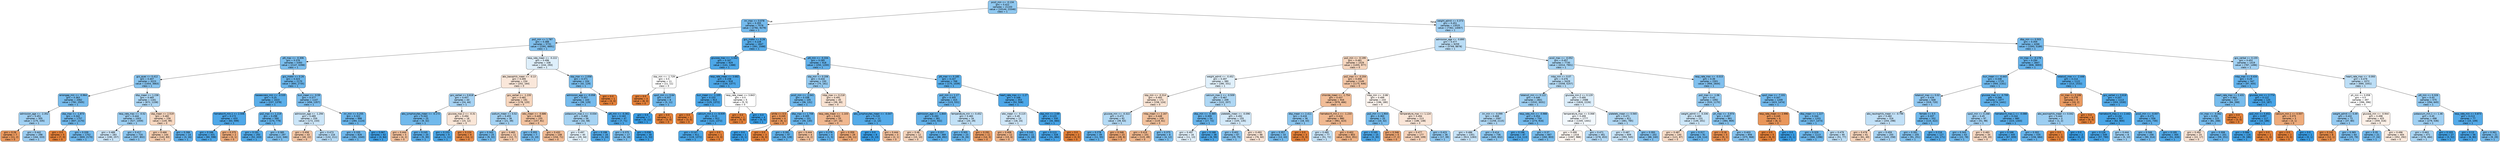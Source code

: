 digraph Tree {
node [shape=box, style="filled, rounded", color="black", fontname="helvetica"] ;
edge [fontname="helvetica"] ;
0 [label="pco2_min <= -0.134\ngini = 0.422\nsamples = 21103\nvalue = [10144, 23346]\nclass = 1", fillcolor="#8fc8f0"] ;
1 [label="inr_max <= 0.078\ngini = 0.355\nsamples = 7578\nvalue = [2782, 9279]\nclass = 1", fillcolor="#74baed"] ;
0 -> 1 [labeldistance=2.5, labelangle=45, headlabel="True"] ;
2 [label="po2_min <= 1.787\ngini = 0.388\nsamples = 5731\nvalue = [2391, 6691]\nclass = 1", fillcolor="#80c0ee"] ;
1 -> 2 ;
3 [label="ptt_max <= -0.306\ngini = 0.376\nsamples = 5393\nvalue = [2147, 6398]\nclass = 1", fillcolor="#7bbeee"] ;
2 -> 3 ;
4 [label="gcs_eyes <= 0.412\ngini = 0.407\nsamples = 3223\nvalue = [1454, 3663]\nclass = 1", fillcolor="#88c4ef"] ;
3 -> 4 ;
5 [label="aniongap_min <= -0.964\ngini = 0.363\nsamples = 2062\nvalue = [782, 2505]\nclass = 1", fillcolor="#77bced"] ;
4 -> 5 ;
6 [label="admission_age <= -2.352\ngini = 0.451\nsamples = 305\nvalue = [175, 335]\nclass = 1", fillcolor="#a0d0f3"] ;
5 -> 6 ;
7 [label="gini = 0.26\nsamples = 7\nvalue = [11, 2]\nclass = 0", fillcolor="#ea985d"] ;
6 -> 7 ;
8 [label="gini = 0.442\nsamples = 298\nvalue = [164, 333]\nclass = 1", fillcolor="#9bcdf2"] ;
6 -> 8 ;
9 [label="sbp_max <= -1.873\ngini = 0.342\nsamples = 1757\nvalue = [607, 2170]\nclass = 1", fillcolor="#70b8ec"] ;
5 -> 9 ;
10 [label="gini = 0.0\nsamples = 5\nvalue = [7, 0]\nclass = 0", fillcolor="#e58139"] ;
9 -> 10 ;
11 [label="gini = 0.339\nsamples = 1752\nvalue = [600, 2170]\nclass = 1", fillcolor="#70b8ec"] ;
9 -> 11 ;
12 [label="dbp_mean <= 1.236\ngini = 0.465\nsamples = 1161\nvalue = [672, 1158]\nclass = 1", fillcolor="#acd6f4"] ;
4 -> 12 ;
13 [label="resp_rate_max <= -0.52\ngini = 0.444\nsamples = 1003\nvalue = [527, 1059]\nclass = 1", fillcolor="#9ccef2"] ;
12 -> 13 ;
14 [label="gini = 0.489\nsamples = 283\nvalue = [190, 257]\nclass = 1", fillcolor="#cbe5f8"] ;
13 -> 14 ;
15 [label="gini = 0.417\nsamples = 720\nvalue = [337, 802]\nclass = 1", fillcolor="#8cc6f0"] ;
13 -> 15 ;
16 [label="sbp_mean <= 2.519\ngini = 0.482\nsamples = 158\nvalue = [145, 99]\nclass = 0", fillcolor="#f7d7c0"] ;
12 -> 16 ;
17 [label="gini = 0.466\nsamples = 144\nvalue = [142, 83]\nclass = 0", fillcolor="#f4cbad"] ;
16 -> 17 ;
18 [label="gini = 0.266\nsamples = 14\nvalue = [3, 16]\nclass = 1", fillcolor="#5eafea"] ;
16 -> 18 ;
19 [label="gcs_motor <= 0.26\ngini = 0.323\nsamples = 2170\nvalue = [693, 2735]\nclass = 1", fillcolor="#6bb6ec"] ;
3 -> 19 ;
20 [label="baseexcess_min <= -0.535\ngini = 0.25\nsamples = 1023\nvalue = [237, 1378]\nclass = 1", fillcolor="#5baee9"] ;
19 -> 20 ;
21 [label="hematocrit_min.1 <= 2.506\ngini = 0.172\nsamples = 433\nvalue = [63, 599]\nclass = 1", fillcolor="#4ea7e8"] ;
20 -> 21 ;
22 [label="gini = 0.166\nsamples = 431\nvalue = [60, 598]\nclass = 1", fillcolor="#4da7e8"] ;
21 -> 22 ;
23 [label="gini = 0.375\nsamples = 2\nvalue = [3, 1]\nclass = 0", fillcolor="#eeab7b"] ;
21 -> 23 ;
24 [label="po2_max <= 1.219\ngini = 0.298\nsamples = 590\nvalue = [174, 779]\nclass = 1", fillcolor="#65b3eb"] ;
20 -> 24 ;
25 [label="gini = 0.191\nsamples = 293\nvalue = [52, 433]\nclass = 1", fillcolor="#51a9e8"] ;
24 -> 25 ;
26 [label="gini = 0.385\nsamples = 297\nvalue = [122, 346]\nclass = 1", fillcolor="#7fc0ee"] ;
24 -> 26 ;
27 [label="bun_mean <= -0.59\ngini = 0.377\nsamples = 1147\nvalue = [456, 1357]\nclass = 1", fillcolor="#7cbeee"] ;
19 -> 27 ;
28 [label="admission_age <= -1.294\ngini = 0.489\nsamples = 259\nvalue = [172, 233]\nclass = 1", fillcolor="#cbe5f8"] ;
27 -> 28 ;
29 [label="gini = 0.458\nsamples = 43\nvalue = [40, 22]\nclass = 0", fillcolor="#f3c6a6"] ;
28 -> 29 ;
30 [label="gini = 0.473\nsamples = 216\nvalue = [132, 211]\nclass = 1", fillcolor="#b5daf5"] ;
28 -> 30 ;
31 [label="inr_min <= 0.255\ngini = 0.322\nsamples = 888\nvalue = [284, 1124]\nclass = 1", fillcolor="#6bb6ec"] ;
27 -> 31 ;
32 [label="gini = 0.335\nsamples = 826\nvalue = [281, 1040]\nclass = 1", fillcolor="#6eb7ec"] ;
31 -> 32 ;
33 [label="gini = 0.067\nsamples = 62\nvalue = [3, 84]\nclass = 1", fillcolor="#40a0e6"] ;
31 -> 33 ;
34 [label="resp_rate_mean <= -0.222\ngini = 0.496\nsamples = 338\nvalue = [244, 293]\nclass = 1", fillcolor="#deeffb"] ;
2 -> 34 ;
35 [label="abs_basophils_mean <= -0.13\ngini = 0.495\nsamples = 234\nvalue = [202, 164]\nclass = 0", fillcolor="#fae7da"] ;
34 -> 35 ;
36 [label="gcs_verbal <= 0.618\ngini = 0.457\nsamples = 43\nvalue = [24, 44]\nclass = 1", fillcolor="#a5d2f3"] ;
35 -> 36 ;
37 [label="abs_lymphocytes_mean <= -0.172\ngini = 0.343\nsamples = 25\nvalue = [9, 32]\nclass = 1", fillcolor="#71b9ec"] ;
36 -> 37 ;
38 [label="gini = 0.444\nsamples = 5\nvalue = [4, 2]\nclass = 0", fillcolor="#f2c09c"] ;
37 -> 38 ;
39 [label="gini = 0.245\nsamples = 20\nvalue = [5, 30]\nclass = 1", fillcolor="#5aade9"] ;
37 -> 39 ;
40 [label="glucose_max.2 <= -0.31\ngini = 0.494\nsamples = 18\nvalue = [15, 12]\nclass = 0", fillcolor="#fae6d7"] ;
36 -> 40 ;
41 [label="gini = 0.153\nsamples = 9\nvalue = [1, 11]\nclass = 1", fillcolor="#4ba6e7"] ;
40 -> 41 ;
42 [label="gini = 0.124\nsamples = 9\nvalue = [14, 1]\nclass = 0", fillcolor="#e78a47"] ;
40 -> 42 ;
43 [label="gcs_verbal <= -1.235\ngini = 0.481\nsamples = 191\nvalue = [178, 120]\nclass = 0", fillcolor="#f7d6be"] ;
35 -> 43 ;
44 [label="sodium_mean <= 0.52\ngini = 0.455\nsamples = 36\nvalue = [21, 39]\nclass = 1", fillcolor="#a4d2f3"] ;
43 -> 44 ;
45 [label="gini = 0.343\nsamples = 25\nvalue = [9, 32]\nclass = 1", fillcolor="#71b9ec"] ;
44 -> 45 ;
46 [label="gini = 0.465\nsamples = 11\nvalue = [12, 7]\nclass = 0", fillcolor="#f4caac"] ;
44 -> 46 ;
47 [label="wbc_mean <= -0.686\ngini = 0.449\nsamples = 155\nvalue = [157, 81]\nclass = 0", fillcolor="#f2c29f"] ;
43 -> 47 ;
48 [label="gini = 0.355\nsamples = 7\nvalue = [3, 10]\nclass = 1", fillcolor="#74baed"] ;
47 -> 48 ;
49 [label="gini = 0.432\nsamples = 148\nvalue = [154, 71]\nclass = 0", fillcolor="#f1bb94"] ;
47 -> 49 ;
50 [label="sbp_max <= 2.058\ngini = 0.371\nsamples = 104\nvalue = [42, 129]\nclass = 1", fillcolor="#79bded"] ;
34 -> 50 ;
51 [label="admission_age <= -0.058\ngini = 0.357\nsamples = 103\nvalue = [39, 129]\nclass = 1", fillcolor="#75bbed"] ;
50 -> 51 ;
52 [label="potassium_max.1 <= -0.034\ngini = 0.458\nsamples = 56\nvalue = [32, 58]\nclass = 1", fillcolor="#a6d3f3"] ;
51 -> 52 ;
53 [label="gini = 0.497\nsamples = 40\nvalue = [29, 34]\nclass = 1", fillcolor="#e2f1fb"] ;
52 -> 53 ;
54 [label="gini = 0.198\nsamples = 16\nvalue = [3, 24]\nclass = 1", fillcolor="#52a9e8"] ;
52 -> 54 ;
55 [label="ptt_min <= -0.361\ngini = 0.163\nsamples = 47\nvalue = [7, 71]\nclass = 1", fillcolor="#4da7e8"] ;
51 -> 55 ;
56 [label="gini = 0.375\nsamples = 17\nvalue = [6, 18]\nclass = 1", fillcolor="#7bbeee"] ;
55 -> 56 ;
57 [label="gini = 0.036\nsamples = 30\nvalue = [1, 53]\nclass = 1", fillcolor="#3d9fe5"] ;
55 -> 57 ;
58 [label="gini = 0.0\nsamples = 1\nvalue = [3, 0]\nclass = 0", fillcolor="#e58139"] ;
50 -> 58 ;
59 [label="gcs_motor <= 0.26\ngini = 0.228\nsamples = 1847\nvalue = [391, 2588]\nclass = 1", fillcolor="#57ace9"] ;
1 -> 59 ;
60 [label="glucose_max <= -1.042\ngini = 0.167\nsamples = 929\nvalue = [141, 1388]\nclass = 1", fillcolor="#4da7e8"] ;
59 -> 60 ;
61 [label="sbp_min <= -1.729\ngini = 0.5\nsamples = 11\nvalue = [11, 11]\nclass = 0", fillcolor="#ffffff"] ;
60 -> 61 ;
62 [label="gini = 0.0\nsamples = 3\nvalue = [8, 0]\nclass = 0", fillcolor="#e58139"] ;
61 -> 62 ;
63 [label="spo2_min <= 0.64\ngini = 0.337\nsamples = 8\nvalue = [3, 11]\nclass = 1", fillcolor="#6fb8ec"] ;
61 -> 63 ;
64 [label="gini = 0.0\nsamples = 7\nvalue = [0, 11]\nclass = 1", fillcolor="#399de5"] ;
63 -> 64 ;
65 [label="gini = 0.0\nsamples = 1\nvalue = [3, 0]\nclass = 0", fillcolor="#e58139"] ;
63 -> 65 ;
66 [label="resp_rate_mean <= 3.682\ngini = 0.158\nsamples = 918\nvalue = [130, 1377]\nclass = 1", fillcolor="#4ca6e7"] ;
60 -> 66 ;
67 [label="bun_mean <= -1.105\ngini = 0.153\nsamples = 913\nvalue = [125, 1372]\nclass = 1", fillcolor="#4ba6e7"] ;
66 -> 67 ;
68 [label="gini = 0.0\nsamples = 1\nvalue = [3, 0]\nclass = 0", fillcolor="#e58139"] ;
67 -> 68 ;
69 [label="calcium_min.1 <= 8.939\ngini = 0.15\nsamples = 912\nvalue = [122, 1372]\nclass = 1", fillcolor="#4ba6e7"] ;
67 -> 69 ;
70 [label="gini = 0.147\nsamples = 911\nvalue = [119, 1372]\nclass = 1", fillcolor="#4aa6e7"] ;
69 -> 70 ;
71 [label="gini = 0.0\nsamples = 1\nvalue = [3, 0]\nclass = 0", fillcolor="#e58139"] ;
69 -> 71 ;
72 [label="resp_rate_mean <= 3.843\ngini = 0.5\nsamples = 5\nvalue = [5, 5]\nclass = 0", fillcolor="#ffffff"] ;
66 -> 72 ;
73 [label="gini = 0.0\nsamples = 1\nvalue = [5, 0]\nclass = 0", fillcolor="#e58139"] ;
72 -> 73 ;
74 [label="gini = 0.0\nsamples = 4\nvalue = [0, 5]\nclass = 1", fillcolor="#399de5"] ;
72 -> 74 ;
75 [label="ptt_min <= -0.334\ngini = 0.285\nsamples = 918\nvalue = [250, 1200]\nclass = 1", fillcolor="#62b1ea"] ;
59 -> 75 ;
76 [label="sbp_min <= 0.206\ngini = 0.434\nsamples = 150\nvalue = [75, 161]\nclass = 1", fillcolor="#95cbf1"] ;
75 -> 76 ;
77 [label="pco2_min <= -2.041\ngini = 0.338\nsamples = 105\nvalue = [36, 131]\nclass = 1", fillcolor="#6fb8ec"] ;
76 -> 77 ;
78 [label="white <= 0.5\ngini = 0.245\nsamples = 4\nvalue = [6, 1]\nclass = 0", fillcolor="#e9965a"] ;
77 -> 78 ;
79 [label="gini = 0.0\nsamples = 1\nvalue = [0, 1]\nclass = 1", fillcolor="#399de5"] ;
78 -> 79 ;
80 [label="gini = 0.0\nsamples = 3\nvalue = [6, 0]\nclass = 0", fillcolor="#e58139"] ;
78 -> 80 ;
81 [label="dbp_max <= 1.708\ngini = 0.305\nsamples = 101\nvalue = [30, 130]\nclass = 1", fillcolor="#67b4eb"] ;
77 -> 81 ;
82 [label="gini = 0.281\nsamples = 97\nvalue = [26, 128]\nclass = 1", fillcolor="#61b1ea"] ;
81 -> 82 ;
83 [label="gini = 0.444\nsamples = 4\nvalue = [4, 2]\nclass = 0", fillcolor="#f2c09c"] ;
81 -> 83 ;
84 [label="mbp_max <= 0.218\ngini = 0.491\nsamples = 45\nvalue = [39, 30]\nclass = 0", fillcolor="#f9e2d1"] ;
76 -> 84 ;
85 [label="resp_rate_mean <= -1.103\ngini = 0.422\nsamples = 33\nvalue = [37, 16]\nclass = 0", fillcolor="#f0b78f"] ;
84 -> 85 ;
86 [label="gini = 0.278\nsamples = 4\nvalue = [1, 5]\nclass = 1", fillcolor="#61b1ea"] ;
85 -> 86 ;
87 [label="gini = 0.359\nsamples = 29\nvalue = [36, 11]\nclass = 0", fillcolor="#eda876"] ;
85 -> 87 ;
88 [label="abs_lymphocytes_mean <= -0.047\ngini = 0.219\nsamples = 12\nvalue = [2, 14]\nclass = 1", fillcolor="#55abe9"] ;
84 -> 88 ;
89 [label="gini = 0.0\nsamples = 9\nvalue = [0, 13]\nclass = 1", fillcolor="#399de5"] ;
88 -> 89 ;
90 [label="gini = 0.444\nsamples = 3\nvalue = [2, 1]\nclass = 0", fillcolor="#f2c09c"] ;
88 -> 90 ;
91 [label="ptt_max <= 0.185\ngini = 0.247\nsamples = 768\nvalue = [175, 1039]\nclass = 1", fillcolor="#5aaee9"] ;
75 -> 91 ;
92 [label="po2_min <= 1.17\ngini = 0.305\nsamples = 415\nvalue = [123, 531]\nclass = 1", fillcolor="#67b4eb"] ;
91 -> 92 ;
93 [label="admission_age <= -1.844\ngini = 0.283\nsamples = 381\nvalue = [103, 502]\nclass = 1", fillcolor="#62b1ea"] ;
92 -> 93 ;
94 [label="gini = 0.48\nsamples = 12\nvalue = [15, 10]\nclass = 0", fillcolor="#f6d5bd"] ;
93 -> 94 ;
95 [label="gini = 0.257\nsamples = 369\nvalue = [88, 492]\nclass = 1", fillcolor="#5cafea"] ;
93 -> 95 ;
96 [label="temperature_min <= 0.452\ngini = 0.483\nsamples = 34\nvalue = [20, 29]\nclass = 1", fillcolor="#c2e1f7"] ;
92 -> 96 ;
97 [label="gini = 0.305\nsamples = 23\nvalue = [6, 26]\nclass = 1", fillcolor="#67b4eb"] ;
96 -> 97 ;
98 [label="gini = 0.291\nsamples = 11\nvalue = [14, 3]\nclass = 0", fillcolor="#eb9c63"] ;
96 -> 98 ;
99 [label="heart_rate_max <= -1.27\ngini = 0.168\nsamples = 353\nvalue = [52, 508]\nclass = 1", fillcolor="#4da7e8"] ;
91 -> 99 ;
100 [label="wbc_mean <= -0.115\ngini = 0.49\nsamples = 23\nvalue = [18, 24]\nclass = 1", fillcolor="#cee6f8"] ;
99 -> 100 ;
101 [label="gini = 0.408\nsamples = 12\nvalue = [15, 6]\nclass = 0", fillcolor="#efb388"] ;
100 -> 101 ;
102 [label="gini = 0.245\nsamples = 11\nvalue = [3, 18]\nclass = 1", fillcolor="#5aade9"] ;
100 -> 102 ;
103 [label="sbp_min <= 2.69\ngini = 0.123\nsamples = 330\nvalue = [34, 484]\nclass = 1", fillcolor="#47a4e7"] ;
99 -> 103 ;
104 [label="gini = 0.113\nsamples = 328\nvalue = [31, 484]\nclass = 1", fillcolor="#46a3e7"] ;
103 -> 104 ;
105 [label="gini = 0.0\nsamples = 2\nvalue = [3, 0]\nclass = 0", fillcolor="#e58139"] ;
103 -> 105 ;
106 [label="weight_admit <= 0.373\ngini = 0.451\nsamples = 13525\nvalue = [7362, 14067]\nclass = 1", fillcolor="#a1d0f3"] ;
0 -> 106 [labeldistance=2.5, labelangle=-45, headlabel="False"] ;
107 [label="admission_age <= -0.895\ngini = 0.477\nsamples = 9259\nvalue = [5769, 8878]\nclass = 1", fillcolor="#baddf6"] ;
106 -> 107 ;
108 [label="po2_min <= -0.199\ngini = 0.481\nsamples = 1529\nvalue = [1455, 977]\nclass = 0", fillcolor="#f6d6be"] ;
107 -> 108 ;
109 [label="weight_admit <= -0.452\ngini = 0.497\nsamples = 380\nvalue = [280, 331]\nclass = 1", fillcolor="#e0f0fb"] ;
108 -> 109 ;
110 [label="sbp_min <= -0.314\ngini = 0.493\nsamples = 171\nvalue = [158, 124]\nclass = 0", fillcolor="#f9e4d4"] ;
109 -> 110 ;
111 [label="glucose_min <= -0.322\ngini = 0.472\nsamples = 62\nvalue = [39, 63]\nclass = 1", fillcolor="#b4daf5"] ;
110 -> 111 ;
112 [label="gini = 0.278\nsamples = 39\nvalue = [11, 55]\nclass = 1", fillcolor="#61b1ea"] ;
111 -> 112 ;
113 [label="gini = 0.346\nsamples = 23\nvalue = [28, 8]\nclass = 0", fillcolor="#eca572"] ;
111 -> 113 ;
114 [label="mbp_mean <= 2.167\ngini = 0.448\nsamples = 109\nvalue = [119, 61]\nclass = 0", fillcolor="#f2c29e"] ;
110 -> 114 ;
115 [label="gini = 0.419\nsamples = 101\nvalue = [115, 49]\nclass = 0", fillcolor="#f0b78d"] ;
114 -> 115 ;
116 [label="gini = 0.375\nsamples = 8\nvalue = [4, 12]\nclass = 1", fillcolor="#7bbeee"] ;
114 -> 116 ;
117 [label="calcium_max.1 <= -0.509\ngini = 0.467\nsamples = 209\nvalue = [122, 207]\nclass = 1", fillcolor="#aed7f4"] ;
109 -> 117 ;
118 [label="dbp_min <= -0.365\ngini = 0.309\nsamples = 54\nvalue = [17, 72]\nclass = 1", fillcolor="#68b4eb"] ;
117 -> 118 ;
119 [label="gini = 0.497\nsamples = 16\nvalue = [11, 13]\nclass = 1", fillcolor="#e1f0fb"] ;
118 -> 119 ;
120 [label="gini = 0.168\nsamples = 38\nvalue = [6, 59]\nclass = 1", fillcolor="#4da7e8"] ;
118 -> 120 ;
121 [label="platelets_mean <= -0.096\ngini = 0.492\nsamples = 155\nvalue = [105, 135]\nclass = 1", fillcolor="#d3e9f9"] ;
117 -> 121 ;
122 [label="gini = 0.402\nsamples = 67\nvalue = [29, 75]\nclass = 1", fillcolor="#86c3ef"] ;
121 -> 122 ;
123 [label="gini = 0.493\nsamples = 88\nvalue = [76, 60]\nclass = 0", fillcolor="#fae4d5"] ;
121 -> 123 ;
124 [label="po2_max <= -0.204\ngini = 0.458\nsamples = 1149\nvalue = [1175, 646]\nclass = 0", fillcolor="#f3c6a6"] ;
108 -> 124 ;
125 [label="chloride_mean <= -1.754\ngini = 0.437\nsamples = 916\nvalue = [979, 466]\nclass = 0", fillcolor="#f1bd97"] ;
124 -> 125 ;
126 [label="dbp_mean <= 2.411\ngini = 0.416\nsamples = 36\nvalue = [18, 43]\nclass = 1", fillcolor="#8cc6f0"] ;
125 -> 126 ;
127 [label="gini = 0.357\nsamples = 33\nvalue = [13, 43]\nclass = 1", fillcolor="#75bbed"] ;
126 -> 127 ;
128 [label="gini = 0.0\nsamples = 3\nvalue = [5, 0]\nclass = 0", fillcolor="#e58139"] ;
126 -> 128 ;
129 [label="hematocrit_min.1 <= -1.233\ngini = 0.424\nsamples = 880\nvalue = [961, 423]\nclass = 0", fillcolor="#f0b890"] ;
125 -> 129 ;
130 [label="gini = 0.485\nsamples = 77\nvalue = [51, 72]\nclass = 1", fillcolor="#c5e2f7"] ;
129 -> 130 ;
131 [label="gini = 0.402\nsamples = 803\nvalue = [910, 351]\nclass = 0", fillcolor="#efb285"] ;
129 -> 131 ;
132 [label="mbp_min <= -0.86\ngini = 0.499\nsamples = 233\nvalue = [196, 180]\nclass = 0", fillcolor="#fdf5ef"] ;
124 -> 132 ;
133 [label="po2_min <= 1.904\ngini = 0.363\nsamples = 20\nvalue = [10, 32]\nclass = 1", fillcolor="#77bced"] ;
132 -> 133 ;
134 [label="gini = 0.165\nsamples = 15\nvalue = [3, 30]\nclass = 1", fillcolor="#4da7e8"] ;
133 -> 134 ;
135 [label="gini = 0.346\nsamples = 5\nvalue = [7, 2]\nclass = 0", fillcolor="#eca572"] ;
133 -> 135 ;
136 [label="temperature_max <= 1.124\ngini = 0.494\nsamples = 213\nvalue = [186, 148]\nclass = 0", fillcolor="#fae5d7"] ;
132 -> 136 ;
137 [label="gini = 0.477\nsamples = 177\nvalue = [169, 109]\nclass = 0", fillcolor="#f6d2b9"] ;
136 -> 137 ;
138 [label="gini = 0.423\nsamples = 36\nvalue = [17, 39]\nclass = 1", fillcolor="#8fc8f0"] ;
136 -> 138 ;
139 [label="pco2_max <= -0.052\ngini = 0.457\nsamples = 7730\nvalue = [4314, 7901]\nclass = 1", fillcolor="#a5d3f3"] ;
107 -> 139 ;
140 [label="mbp_min <= 0.07\ngini = 0.476\nsamples = 5429\nvalue = [3358, 5257]\nclass = 1", fillcolor="#b7dcf6"] ;
139 -> 140 ;
141 [label="totalco2_min <= 0.122\ngini = 0.446\nsamples = 2841\nvalue = [1532, 3031]\nclass = 1", fillcolor="#9dcff2"] ;
140 -> 141 ;
142 [label="inr_min <= -0.099\ngini = 0.468\nsamples = 2087\nvalue = [1258, 2115]\nclass = 1", fillcolor="#afd7f4"] ;
141 -> 142 ;
143 [label="gini = 0.486\nsamples = 1351\nvalue = [913, 1283]\nclass = 1", fillcolor="#c6e3f8"] ;
142 -> 143 ;
144 [label="gini = 0.414\nsamples = 736\nvalue = [345, 832]\nclass = 1", fillcolor="#8bc6f0"] ;
142 -> 144 ;
145 [label="resp_rate_min <= -0.988\ngini = 0.354\nsamples = 754\nvalue = [274, 916]\nclass = 1", fillcolor="#74baed"] ;
141 -> 145 ;
146 [label="gini = 0.196\nsamples = 87\nvalue = [14, 113]\nclass = 1", fillcolor="#52a9e8"] ;
145 -> 146 ;
147 [label="gini = 0.37\nsamples = 667\nvalue = [260, 803]\nclass = 1", fillcolor="#79bded"] ;
145 -> 147 ;
148 [label="glucose_min.2 <= 0.129\ngini = 0.495\nsamples = 2588\nvalue = [1826, 2226]\nclass = 1", fillcolor="#dbedfa"] ;
140 -> 148 ;
149 [label="temperature_max <= 0.068\ngini = 0.499\nsamples = 1777\nvalue = [1345, 1441]\nclass = 1", fillcolor="#f2f8fd"] ;
148 -> 149 ;
150 [label="gini = 0.499\nsamples = 1316\nvalue = [1067, 988]\nclass = 0", fillcolor="#fdf6f0"] ;
149 -> 150 ;
151 [label="gini = 0.471\nsamples = 461\nvalue = [278, 453]\nclass = 1", fillcolor="#b3d9f5"] ;
149 -> 151 ;
152 [label="platelets_mean <= 0.565\ngini = 0.471\nsamples = 811\nvalue = [481, 785]\nclass = 1", fillcolor="#b2d9f5"] ;
148 -> 152 ;
153 [label="gini = 0.487\nsamples = 609\nvalue = [393, 545]\nclass = 1", fillcolor="#c8e4f8"] ;
152 -> 153 ;
154 [label="gini = 0.393\nsamples = 202\nvalue = [88, 240]\nclass = 1", fillcolor="#82c1ef"] ;
152 -> 154 ;
155 [label="resp_rate_max <= -0.015\ngini = 0.39\nsamples = 2301\nvalue = [956, 2644]\nclass = 1", fillcolor="#81c0ee"] ;
139 -> 155 ;
156 [label="po2_max <= -1.06\ngini = 0.43\nsamples = 1092\nvalue = [533, 1170]\nclass = 1", fillcolor="#93caf1"] ;
155 -> 156 ;
157 [label="weight_admit <= -0.336\ngini = 0.489\nsamples = 231\nvalue = [149, 201]\nclass = 1", fillcolor="#cce6f8"] ;
156 -> 157 ;
158 [label="gini = 0.487\nsamples = 140\nvalue = [121, 87]\nclass = 0", fillcolor="#f8dcc7"] ;
157 -> 158 ;
159 [label="gini = 0.317\nsamples = 91\nvalue = [28, 114]\nclass = 1", fillcolor="#6ab5eb"] ;
157 -> 159 ;
160 [label="ph_max <= -3.974\ngini = 0.407\nsamples = 861\nvalue = [384, 969]\nclass = 1", fillcolor="#87c4ef"] ;
156 -> 160 ;
161 [label="gini = 0.18\nsamples = 5\nvalue = [9, 1]\nclass = 0", fillcolor="#e88f4f"] ;
160 -> 161 ;
162 [label="gini = 0.403\nsamples = 856\nvalue = [375, 968]\nclass = 1", fillcolor="#86c3ef"] ;
160 -> 162 ;
163 [label="spo2_max <= -7.331\ngini = 0.347\nsamples = 1209\nvalue = [423, 1474]\nclass = 1", fillcolor="#72b9ec"] ;
155 -> 163 ;
164 [label="resp_rate_mean <= 2.996\ngini = 0.245\nsamples = 6\nvalue = [6, 1]\nclass = 0", fillcolor="#e9965a"] ;
163 -> 164 ;
165 [label="gini = 0.0\nsamples = 5\nvalue = [6, 0]\nclass = 0", fillcolor="#e58139"] ;
164 -> 165 ;
166 [label="gini = 0.0\nsamples = 1\nvalue = [0, 1]\nclass = 1", fillcolor="#399de5"] ;
164 -> 166 ;
167 [label="dbp_mean <= 1.227\ngini = 0.344\nsamples = 1203\nvalue = [417, 1473]\nclass = 1", fillcolor="#71b9ec"] ;
163 -> 167 ;
168 [label="gini = 0.329\nsamples = 1113\nvalue = [366, 1396]\nclass = 1", fillcolor="#6db7ec"] ;
167 -> 168 ;
169 [label="gini = 0.479\nsamples = 90\nvalue = [51, 77]\nclass = 1", fillcolor="#bcdef6"] ;
167 -> 169 ;
170 [label="dbp_min <= 0.503\ngini = 0.359\nsamples = 4266\nvalue = [1593, 5189]\nclass = 1", fillcolor="#76bbed"] ;
106 -> 170 ;
171 [label="inr_max <= -0.178\ngini = 0.294\nsamples = 2847\nvalue = [806, 3693]\nclass = 1", fillcolor="#64b2eb"] ;
170 -> 171 ;
172 [label="bun_mean <= -0.443\ngini = 0.338\nsamples = 1725\nvalue = [593, 2161]\nclass = 1", fillcolor="#6fb8ec"] ;
171 -> 172 ;
173 [label="totalco2_max <= 0.02\ngini = 0.426\nsamples = 648\nvalue = [319, 720]\nclass = 1", fillcolor="#91c8f1"] ;
172 -> 173 ;
174 [label="abs_neutrophils_mean <= -0.796\ngini = 0.482\nsamples = 316\nvalue = [204, 298]\nclass = 1", fillcolor="#c1e0f7"] ;
173 -> 174 ;
175 [label="gini = 0.478\nsamples = 61\nvalue = [61, 40]\nclass = 0", fillcolor="#f6d4bb"] ;
174 -> 175 ;
176 [label="gini = 0.459\nsamples = 255\nvalue = [143, 258]\nclass = 1", fillcolor="#a7d3f3"] ;
174 -> 176 ;
177 [label="female <= 0.5\ngini = 0.337\nsamples = 332\nvalue = [115, 422]\nclass = 1", fillcolor="#6fb8ec"] ;
173 -> 177 ;
178 [label="gini = 0.391\nsamples = 205\nvalue = [91, 251]\nclass = 1", fillcolor="#81c1ee"] ;
177 -> 178 ;
179 [label="gini = 0.216\nsamples = 127\nvalue = [24, 171]\nclass = 1", fillcolor="#55abe9"] ;
177 -> 179 ;
180 [label="glucose_max <= -0.799\ngini = 0.268\nsamples = 1077\nvalue = [274, 1441]\nclass = 1", fillcolor="#5fb0ea"] ;
172 -> 180 ;
181 [label="spo2_min <= 0.268\ngini = 0.45\nsamples = 97\nvalue = [51, 98]\nclass = 1", fillcolor="#a0d0f3"] ;
180 -> 181 ;
182 [label="gini = 0.343\nsamples = 63\nvalue = [22, 78]\nclass = 1", fillcolor="#71b9ec"] ;
181 -> 182 ;
183 [label="gini = 0.483\nsamples = 34\nvalue = [29, 20]\nclass = 0", fillcolor="#f7d8c2"] ;
181 -> 183 ;
184 [label="hematocrit_max.1 <= -0.088\ngini = 0.244\nsamples = 980\nvalue = [223, 1343]\nclass = 1", fillcolor="#5aade9"] ;
180 -> 184 ;
185 [label="gini = 0.168\nsamples = 445\nvalue = [67, 659]\nclass = 1", fillcolor="#4da7e8"] ;
184 -> 185 ;
186 [label="gini = 0.302\nsamples = 535\nvalue = [156, 684]\nclass = 1", fillcolor="#66b3eb"] ;
184 -> 186 ;
187 [label="totalco2_max <= -2.446\ngini = 0.214\nsamples = 1122\nvalue = [213, 1532]\nclass = 1", fillcolor="#55abe9"] ;
171 -> 187 ;
188 [label="inr_max <= 0.106\ngini = 0.278\nsamples = 9\nvalue = [10, 2]\nclass = 0", fillcolor="#ea9a61"] ;
187 -> 188 ;
189 [label="abs_eosinophils_mean <= 0.042\ngini = 0.444\nsamples = 3\nvalue = [1, 2]\nclass = 1", fillcolor="#9ccef2"] ;
188 -> 189 ;
190 [label="gini = 0.0\nsamples = 1\nvalue = [1, 0]\nclass = 0", fillcolor="#e58139"] ;
189 -> 190 ;
191 [label="gini = 0.0\nsamples = 2\nvalue = [0, 2]\nclass = 1", fillcolor="#399de5"] ;
189 -> 191 ;
192 [label="gini = 0.0\nsamples = 6\nvalue = [9, 0]\nclass = 0", fillcolor="#e58139"] ;
188 -> 192 ;
193 [label="gcs_verbal <= 0.618\ngini = 0.207\nsamples = 1113\nvalue = [203, 1530]\nclass = 1", fillcolor="#53aae8"] ;
187 -> 193 ;
194 [label="hematocrit_max.1 <= 2.442\ngini = 0.134\nsamples = 557\nvalue = [62, 800]\nclass = 1", fillcolor="#48a5e7"] ;
193 -> 194 ;
195 [label="gini = 0.126\nsamples = 549\nvalue = [57, 790]\nclass = 1", fillcolor="#47a4e7"] ;
194 -> 195 ;
196 [label="gini = 0.444\nsamples = 8\nvalue = [5, 10]\nclass = 1", fillcolor="#9ccef2"] ;
194 -> 196 ;
197 [label="pco2_min <= -0.007\ngini = 0.271\nsamples = 556\nvalue = [141, 730]\nclass = 1", fillcolor="#5fb0ea"] ;
193 -> 197 ;
198 [label="gini = 0.346\nsamples = 256\nvalue = [90, 314]\nclass = 1", fillcolor="#72b9ec"] ;
197 -> 198 ;
199 [label="gini = 0.195\nsamples = 300\nvalue = [51, 416]\nclass = 1", fillcolor="#51a9e8"] ;
197 -> 199 ;
200 [label="gcs_verbal <= 0.155\ngini = 0.452\nsamples = 1419\nvalue = [787, 1496]\nclass = 1", fillcolor="#a1d1f3"] ;
170 -> 200 ;
201 [label="mbp_max <= 0.434\ngini = 0.29\nsamples = 347\nvalue = [97, 455]\nclass = 1", fillcolor="#63b2eb"] ;
200 -> 201 ;
202 [label="heart_rate_max <= 2.431\ngini = 0.363\nsamples = 227\nvalue = [84, 268]\nclass = 1", fillcolor="#77bced"] ;
201 -> 202 ;
203 [label="inr_max <= -0.462\ngini = 0.356\nsamples = 225\nvalue = [81, 268]\nclass = 1", fillcolor="#75bbed"] ;
202 -> 203 ;
204 [label="gini = 0.492\nsamples = 24\nvalue = [22, 17]\nclass = 0", fillcolor="#f9e2d2"] ;
203 -> 204 ;
205 [label="gini = 0.308\nsamples = 201\nvalue = [59, 251]\nclass = 1", fillcolor="#68b4eb"] ;
203 -> 205 ;
206 [label="gini = 0.0\nsamples = 2\nvalue = [3, 0]\nclass = 0", fillcolor="#e58139"] ;
202 -> 206 ;
207 [label="glucose_min <= 2.774\ngini = 0.122\nsamples = 120\nvalue = [13, 187]\nclass = 1", fillcolor="#47a4e7"] ;
201 -> 207 ;
208 [label="po2_min <= 5.652\ngini = 0.097\nsamples = 117\nvalue = [10, 186]\nclass = 1", fillcolor="#44a2e6"] ;
207 -> 208 ;
209 [label="gini = 0.088\nsamples = 116\nvalue = [9, 186]\nclass = 1", fillcolor="#43a2e6"] ;
208 -> 209 ;
210 [label="gini = 0.0\nsamples = 1\nvalue = [1, 0]\nclass = 0", fillcolor="#e58139"] ;
208 -> 210 ;
211 [label="calcium_min.1 <= 0.507\ngini = 0.375\nsamples = 3\nvalue = [3, 1]\nclass = 0", fillcolor="#eeab7b"] ;
207 -> 211 ;
212 [label="gini = 0.0\nsamples = 2\nvalue = [3, 0]\nclass = 0", fillcolor="#e58139"] ;
211 -> 212 ;
213 [label="gini = 0.0\nsamples = 1\nvalue = [0, 1]\nclass = 1", fillcolor="#399de5"] ;
211 -> 213 ;
214 [label="heart_rate_max <= -0.093\ngini = 0.479\nsamples = 1072\nvalue = [690, 1041]\nclass = 1", fillcolor="#bcdef6"] ;
200 -> 214 ;
215 [label="ph_min <= 0.058\ngini = 0.5\nsamples = 497\nvalue = [396, 396]\nclass = 0", fillcolor="#ffffff"] ;
214 -> 215 ;
216 [label="weight_admit <= 0.49\ngini = 0.432\nsamples = 72\nvalue = [37, 80]\nclass = 1", fillcolor="#95caf1"] ;
215 -> 216 ;
217 [label="gini = 0.142\nsamples = 8\nvalue = [12, 1]\nclass = 0", fillcolor="#e78c49"] ;
216 -> 217 ;
218 [label="gini = 0.365\nsamples = 64\nvalue = [25, 79]\nclass = 1", fillcolor="#78bced"] ;
216 -> 218 ;
219 [label="glucose_min <= -0.944\ngini = 0.498\nsamples = 425\nvalue = [359, 316]\nclass = 0", fillcolor="#fcf0e7"] ;
215 -> 219 ;
220 [label="gini = 0.35\nsamples = 21\nvalue = [7, 24]\nclass = 1", fillcolor="#73baed"] ;
219 -> 220 ;
221 [label="gini = 0.496\nsamples = 404\nvalue = [352, 292]\nclass = 0", fillcolor="#fbeadd"] ;
219 -> 221 ;
222 [label="ptt_min <= 0.326\ngini = 0.43\nsamples = 575\nvalue = [294, 645]\nclass = 1", fillcolor="#93caf1"] ;
214 -> 222 ;
223 [label="potassium_min.1 <= 1.46\ngini = 0.45\nsamples = 498\nvalue = [279, 536]\nclass = 1", fillcolor="#a0d0f3"] ;
222 -> 223 ;
224 [label="gini = 0.463\nsamples = 471\nvalue = [276, 484]\nclass = 1", fillcolor="#aad5f4"] ;
223 -> 224 ;
225 [label="gini = 0.103\nsamples = 27\nvalue = [3, 52]\nclass = 1", fillcolor="#44a3e6"] ;
223 -> 225 ;
226 [label="resp_rate_min <= 0.873\ngini = 0.213\nsamples = 77\nvalue = [15, 109]\nclass = 1", fillcolor="#54aae9"] ;
222 -> 226 ;
227 [label="gini = 0.13\nsamples = 56\nvalue = [6, 80]\nclass = 1", fillcolor="#48a4e7"] ;
226 -> 227 ;
228 [label="gini = 0.361\nsamples = 21\nvalue = [9, 29]\nclass = 1", fillcolor="#76bbed"] ;
226 -> 228 ;
}